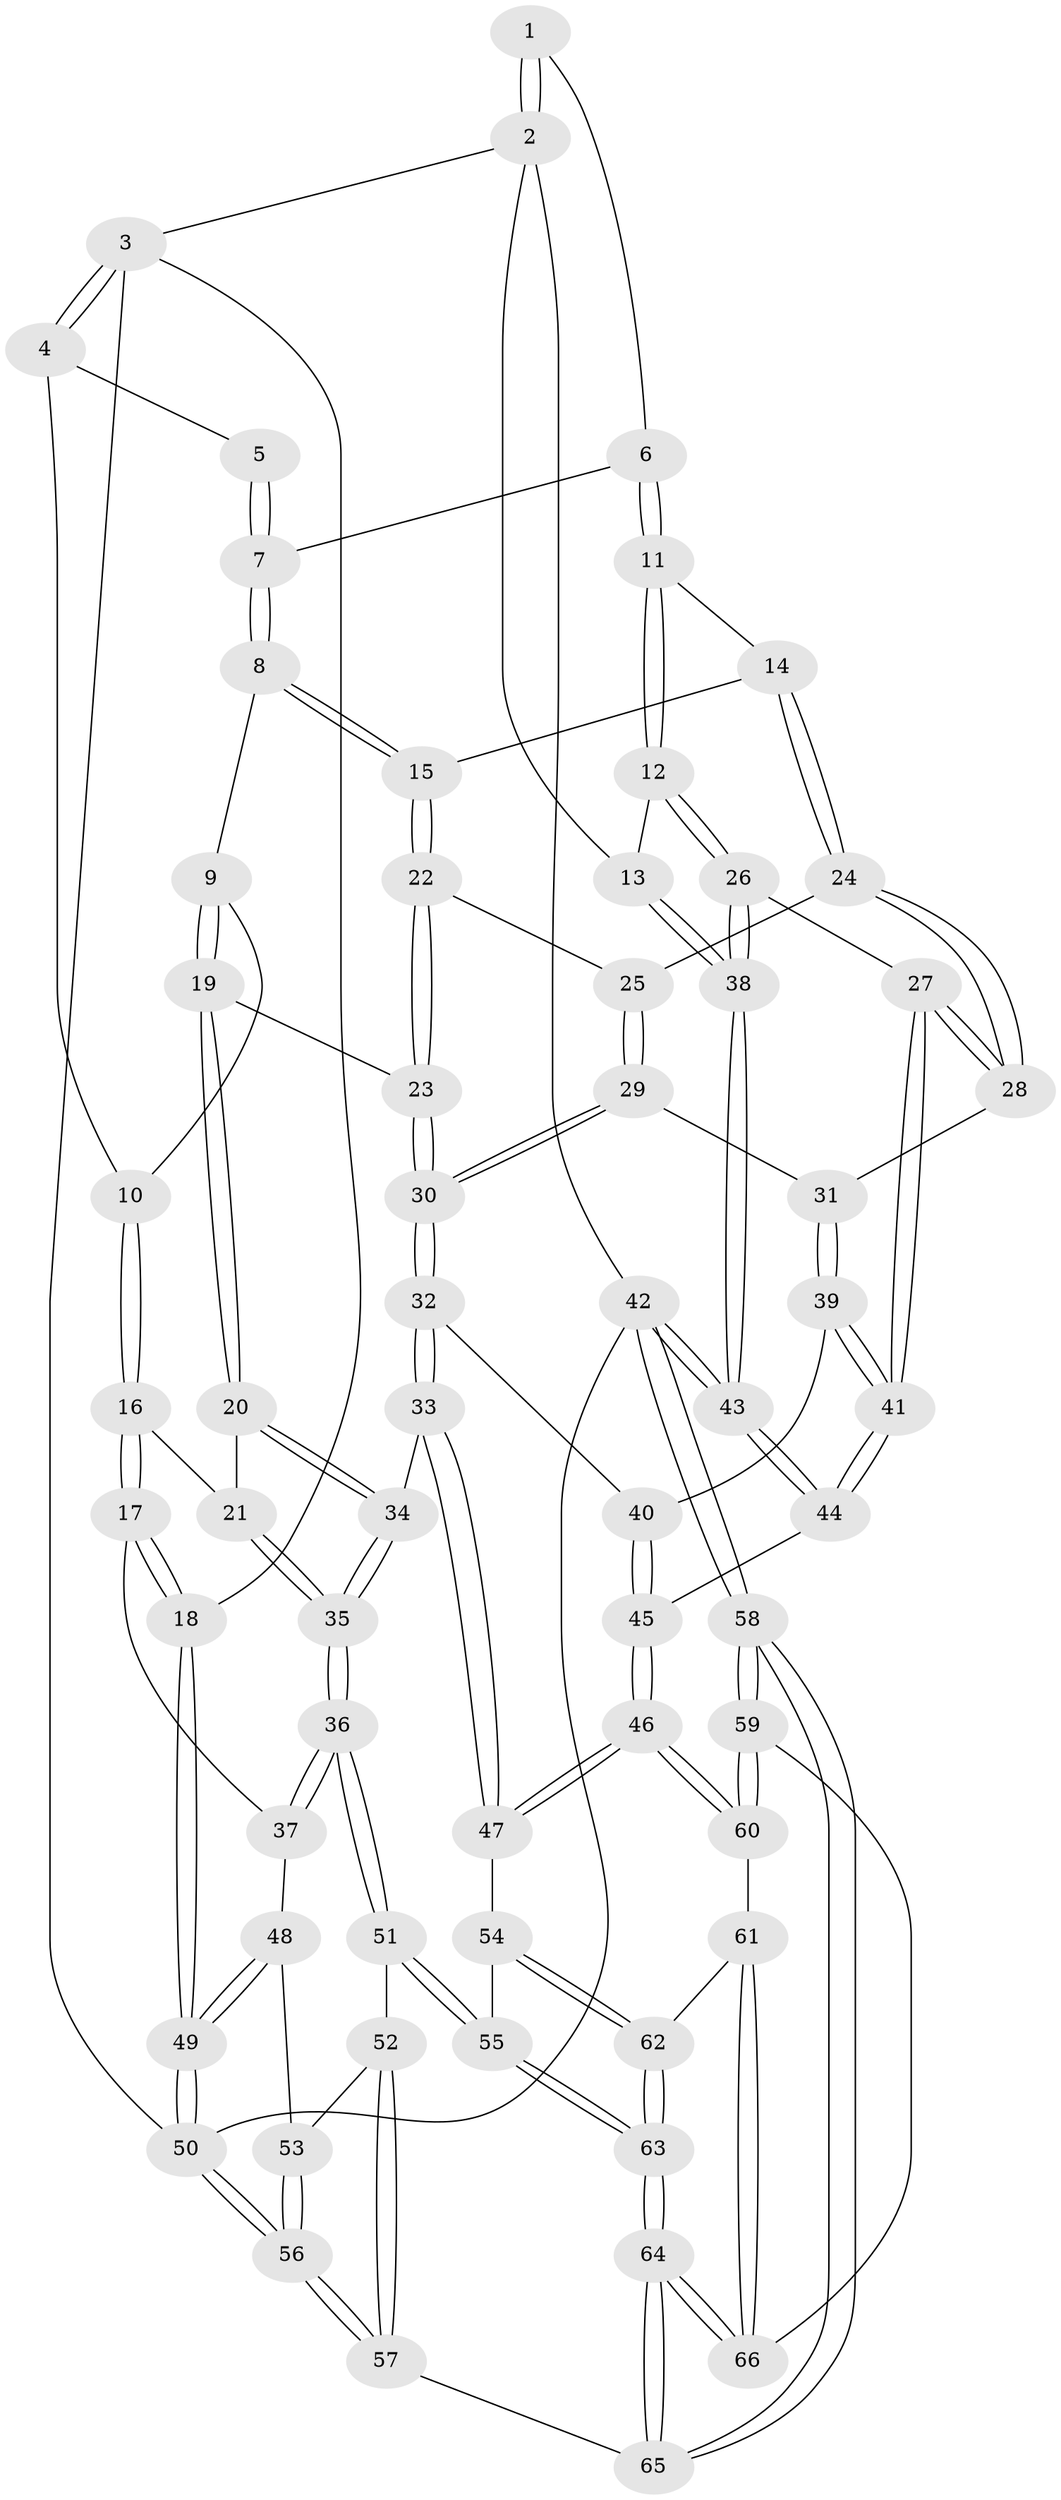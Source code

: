 // Generated by graph-tools (version 1.1) at 2025/51/03/09/25 03:51:01]
// undirected, 66 vertices, 162 edges
graph export_dot {
graph [start="1"]
  node [color=gray90,style=filled];
  1 [pos="+0.5825844538098994+0"];
  2 [pos="+1+0"];
  3 [pos="+0+0"];
  4 [pos="+0.16320382602275915+0"];
  5 [pos="+0.31112838527936615+0"];
  6 [pos="+0.6172975916805689+0.13991184426916287"];
  7 [pos="+0.5293285530814348+0.15042351004563"];
  8 [pos="+0.48830721435848684+0.2061177851150666"];
  9 [pos="+0.353239648517524+0.2343823659700002"];
  10 [pos="+0.2920308869462293+0.19122955748727327"];
  11 [pos="+0.7812188038585065+0.19797804674671599"];
  12 [pos="+0.7942511699269402+0.1990276748517533"];
  13 [pos="+1+0"];
  14 [pos="+0.5668590262432356+0.32533098022137535"];
  15 [pos="+0.5274933228784076+0.31403156842632485"];
  16 [pos="+0.14268659658928123+0.3638508126202613"];
  17 [pos="+0.12314736542350992+0.366082508271549"];
  18 [pos="+0+0.2513201088641149"];
  19 [pos="+0.3746753835009934+0.3888959267134697"];
  20 [pos="+0.3510654964308527+0.4061879992963539"];
  21 [pos="+0.17357640008444125+0.37962841326439273"];
  22 [pos="+0.4713445022610856+0.37094412013838474"];
  23 [pos="+0.42354305156568595+0.3998054955611643"];
  24 [pos="+0.6038802344015778+0.4049914676497176"];
  25 [pos="+0.5582153661082584+0.42297351143852474"];
  26 [pos="+0.8021036491956319+0.444010745135005"];
  27 [pos="+0.7697484302059756+0.4638004586553993"];
  28 [pos="+0.6387922583311637+0.4265247911217748"];
  29 [pos="+0.5341893482530035+0.4525688608273976"];
  30 [pos="+0.4667577888671094+0.4648938615048028"];
  31 [pos="+0.563743473751572+0.48815704041330055"];
  32 [pos="+0.473336250688846+0.5255064948309139"];
  33 [pos="+0.45711166290089755+0.5492075646741155"];
  34 [pos="+0.3092442416522556+0.5704291836585157"];
  35 [pos="+0.2857710122413767+0.5960362659470909"];
  36 [pos="+0.2709871816358246+0.6255709899270475"];
  37 [pos="+0.13047548103692716+0.5446893783275975"];
  38 [pos="+1+0.5959399081739695"];
  39 [pos="+0.5636379283866402+0.48924053909751364"];
  40 [pos="+0.5436595758030403+0.5341189685787777"];
  41 [pos="+0.7120831387385609+0.5499545156014819"];
  42 [pos="+1+1"];
  43 [pos="+1+0.902573354153248"];
  44 [pos="+0.6786009721744748+0.6087715438743835"];
  45 [pos="+0.6514040245219161+0.6329813626286643"];
  46 [pos="+0.6368045038321752+0.6599057640643782"];
  47 [pos="+0.4871626047972432+0.6418123018938706"];
  48 [pos="+0.033187898459089475+0.5883581921160799"];
  49 [pos="+0+0.5384176547140254"];
  50 [pos="+0+1"];
  51 [pos="+0.27098976926846025+0.6256462098264979"];
  52 [pos="+0.1528335124207258+0.6830423427250915"];
  53 [pos="+0.09092222564655725+0.6773011899810397"];
  54 [pos="+0.4259293558157081+0.6936650463337709"];
  55 [pos="+0.2813514572034999+0.6441314424206263"];
  56 [pos="+0+1"];
  57 [pos="+0.08165027656699633+1"];
  58 [pos="+1+1"];
  59 [pos="+0.7028458868278511+0.8950159436855121"];
  60 [pos="+0.6366762441116102+0.7147806313549598"];
  61 [pos="+0.4706791035820092+0.7710007279544866"];
  62 [pos="+0.4474530344726441+0.7578756426960268"];
  63 [pos="+0.2688189245584109+0.9109911829714009"];
  64 [pos="+0.21682166167947145+1"];
  65 [pos="+0.15608259787468076+1"];
  66 [pos="+0.5124418500580187+0.8859067970619499"];
  1 -- 2;
  1 -- 2;
  1 -- 6;
  2 -- 3;
  2 -- 13;
  2 -- 42;
  3 -- 4;
  3 -- 4;
  3 -- 18;
  3 -- 50;
  4 -- 5;
  4 -- 10;
  5 -- 7;
  5 -- 7;
  6 -- 7;
  6 -- 11;
  6 -- 11;
  7 -- 8;
  7 -- 8;
  8 -- 9;
  8 -- 15;
  8 -- 15;
  9 -- 10;
  9 -- 19;
  9 -- 19;
  10 -- 16;
  10 -- 16;
  11 -- 12;
  11 -- 12;
  11 -- 14;
  12 -- 13;
  12 -- 26;
  12 -- 26;
  13 -- 38;
  13 -- 38;
  14 -- 15;
  14 -- 24;
  14 -- 24;
  15 -- 22;
  15 -- 22;
  16 -- 17;
  16 -- 17;
  16 -- 21;
  17 -- 18;
  17 -- 18;
  17 -- 37;
  18 -- 49;
  18 -- 49;
  19 -- 20;
  19 -- 20;
  19 -- 23;
  20 -- 21;
  20 -- 34;
  20 -- 34;
  21 -- 35;
  21 -- 35;
  22 -- 23;
  22 -- 23;
  22 -- 25;
  23 -- 30;
  23 -- 30;
  24 -- 25;
  24 -- 28;
  24 -- 28;
  25 -- 29;
  25 -- 29;
  26 -- 27;
  26 -- 38;
  26 -- 38;
  27 -- 28;
  27 -- 28;
  27 -- 41;
  27 -- 41;
  28 -- 31;
  29 -- 30;
  29 -- 30;
  29 -- 31;
  30 -- 32;
  30 -- 32;
  31 -- 39;
  31 -- 39;
  32 -- 33;
  32 -- 33;
  32 -- 40;
  33 -- 34;
  33 -- 47;
  33 -- 47;
  34 -- 35;
  34 -- 35;
  35 -- 36;
  35 -- 36;
  36 -- 37;
  36 -- 37;
  36 -- 51;
  36 -- 51;
  37 -- 48;
  38 -- 43;
  38 -- 43;
  39 -- 40;
  39 -- 41;
  39 -- 41;
  40 -- 45;
  40 -- 45;
  41 -- 44;
  41 -- 44;
  42 -- 43;
  42 -- 43;
  42 -- 58;
  42 -- 58;
  42 -- 50;
  43 -- 44;
  43 -- 44;
  44 -- 45;
  45 -- 46;
  45 -- 46;
  46 -- 47;
  46 -- 47;
  46 -- 60;
  46 -- 60;
  47 -- 54;
  48 -- 49;
  48 -- 49;
  48 -- 53;
  49 -- 50;
  49 -- 50;
  50 -- 56;
  50 -- 56;
  51 -- 52;
  51 -- 55;
  51 -- 55;
  52 -- 53;
  52 -- 57;
  52 -- 57;
  53 -- 56;
  53 -- 56;
  54 -- 55;
  54 -- 62;
  54 -- 62;
  55 -- 63;
  55 -- 63;
  56 -- 57;
  56 -- 57;
  57 -- 65;
  58 -- 59;
  58 -- 59;
  58 -- 65;
  58 -- 65;
  59 -- 60;
  59 -- 60;
  59 -- 66;
  60 -- 61;
  61 -- 62;
  61 -- 66;
  61 -- 66;
  62 -- 63;
  62 -- 63;
  63 -- 64;
  63 -- 64;
  64 -- 65;
  64 -- 65;
  64 -- 66;
  64 -- 66;
}
